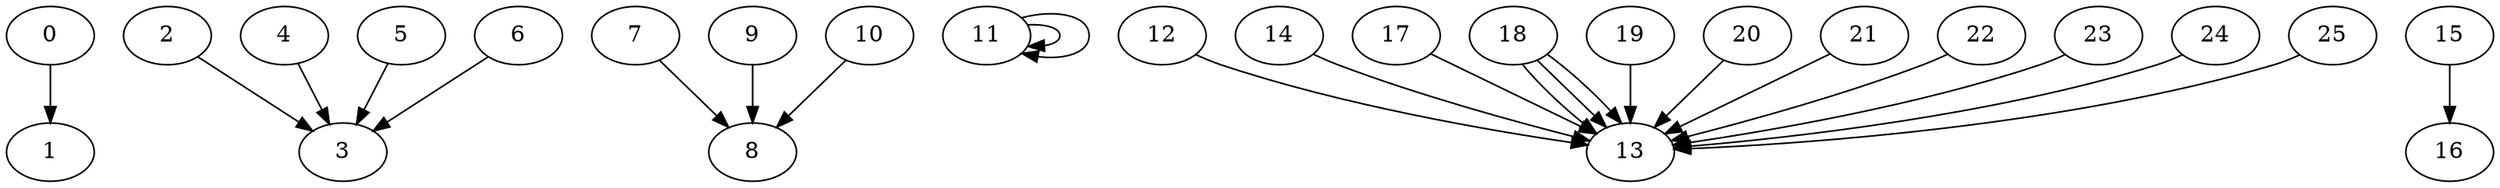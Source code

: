 /* Created by igraph 0.9.1 */
digraph {
  0 [
    name=BlackIrishI
    followers=16783
    friends=16845
    color=0
    louvain_com=3
    infomap_com=0
  ];
  1 [
    name=C_W_UK
    followers=2022
    friends=2022
    color=0
    louvain_com=3
    infomap_com=0
  ];
  2 [
    name=mike3314935844
    followers=32
    friends=218
    color=0
    louvain_com=1
    infomap_com=1
  ];
  3 [
    name=SecretShopper10
    followers=18
    friends=18
    color=0
    louvain_com=1
    infomap_com=1
  ];
  4 [
    name=JohnParkens
    followers=61
    friends=255
    color=0
    louvain_com=1
    infomap_com=1
  ];
  5 [
    name=dieseleng5967
    followers=2553
    friends=3750
    color=0
    louvain_com=1
    infomap_com=1
  ];
  6 [
    name=bellausa17
    followers=8538
    friends=7364
    color=0
    louvain_com=1
    infomap_com=1
  ];
  7 [
    name=RonniLaurie
    followers=23841
    friends=26227
    color=0
    louvain_com=2
    infomap_com=2
  ];
  8 [
    name=MayaCohn
    followers=1335
    friends=1335
    color=0
    louvain_com=2
    infomap_com=2
  ];
  9 [
    name=LauraEWJenkins
    followers=1182
    friends=2873
    color=0
    louvain_com=2
    infomap_com=2
  ];
  10 [
    name=ReportsDaNews
    followers=35593
    friends=28767
    color=0
    louvain_com=2
    infomap_com=2
  ];
  11 [
    name=k_helca
    followers=1960
    friends=1960
    color=0
    louvain_com=5
    infomap_com=3
  ];
  12 [
    name=BlownawayToo
    followers=2062
    friends=3910
    color=0
    louvain_com=0
    infomap_com=4
  ];
  13 [
    name=SCVIndy
    followers=3647
    friends=3647
    color=0
    louvain_com=0
    infomap_com=4
  ];
  14 [
    name=surfcityphoto
    followers=1975
    friends=4996
    color=0
    louvain_com=0
    infomap_com=4
  ];
  15 [
    name=DreamweaverSjw
    followers=46
    friends=102
    color=0
    louvain_com=4
    infomap_com=5
  ];
  16 [
    name=Scarface___1983
    followers=368
    friends=368
    color=0
    louvain_com=4
    infomap_com=5
  ];
  17 [
    name=fuzhi_lin
    followers=24912
    friends=25264
    color=0
    louvain_com=0
    infomap_com=4
  ];
  18 [
    name=ThisWooly
    followers=12230
    friends=10635
    color=0
    louvain_com=0
    infomap_com=4
  ];
  19 [
    name=Despise45
    followers=7582
    friends=6861
    color=0
    louvain_com=0
    infomap_com=4
  ];
  20 [
    name=Rita08538521
    followers=541
    friends=362
    color=0
    louvain_com=0
    infomap_com=4
  ];
  21 [
    name=DeniseB75099278
    followers=1092
    friends=2739
    color=0
    louvain_com=0
    infomap_com=4
  ];
  22 [
    name=GGevirtz
    followers=18238
    friends=15975
    color=0
    louvain_com=0
    infomap_com=4
  ];
  23 [
    name=JimBobReturns
    followers=1641
    friends=3146
    color=0
    louvain_com=0
    infomap_com=4
  ];
  24 [
    name=lbarbara48_2
    followers=4390
    friends=4885
    color=0
    louvain_com=0
    infomap_com=4
  ];
  25 [
    name=Faster_Bunny
    followers=28851
    friends=28447
    color=0
    louvain_com=0
    infomap_com=4
  ];

  0 -> 1 [
    source=BlackIrishI
    target=C_W_UK
    tweet=1382681300096536580
    time="2021-04-15T13:04:45+00:00"
  ];
  2 -> 3 [
    source=mike3314935844
    target=SecretShopper10
    tweet=1381809345747296256
    time="2021-04-13T03:19:55+00:00"
  ];
  4 -> 3 [
    source=JohnParkens
    target=SecretShopper10
    tweet=1381791823027392524
    time="2021-04-13T02:10:17+00:00"
  ];
  5 -> 3 [
    source=dieseleng5967
    target=SecretShopper10
    tweet=1381772901834240001
    time="2021-04-13T00:55:06+00:00"
  ];
  6 -> 3 [
    source=bellausa17
    target=SecretShopper10
    tweet=1381771656167895042
    time="2021-04-13T00:50:09+00:00"
  ];
  7 -> 8 [
    source=RonniLaurie
    target=MayaCohn
    tweet=1381406635243892738
    time="2021-04-12T00:39:41+00:00"
  ];
  9 -> 8 [
    source=LauraEWJenkins
    target=MayaCohn
    tweet=1381364025641074694
    time="2021-04-11T21:50:22+00:00"
  ];
  10 -> 8 [
    source=ReportsDaNews
    target=MayaCohn
    tweet=1381363904752799747
    time="2021-04-11T21:49:54+00:00"
  ];
  11 -> 11 [
    source=k_helca
    target=k_helca
    tweet=1381268418268164096
    time="2021-04-11T15:30:28+00:00"
  ];
  11 -> 11 [
    source=k_helca
    target=k_helca
    tweet=1381268249527136256
    time="2021-04-11T15:29:48+00:00"
  ];
  12 -> 13 [
    source=BlownawayToo
    target=SCVIndy
    tweet=1381072908001366016
    time="2021-04-11T02:33:35+00:00"
  ];
  14 -> 13 [
    source=surfcityphoto
    target=SCVIndy
    tweet=1381071955751755779
    time="2021-04-11T02:29:47+00:00"
  ];
  15 -> 16 [
    source=DreamweaverSjw
    target=Scarface___1983
    tweet=1380145655654547457
    time="2021-04-08T13:09:00+00:00"
  ];
  17 -> 13 [
    source=fuzhi_lin
    target=SCVIndy
    tweet=1379868733536079874
    time="2021-04-07T18:48:37+00:00"
  ];
  18 -> 13 [
    source=ThisWooly
    target=SCVIndy
    tweet=1379868636035309573
    time="2021-04-07T18:48:14+00:00"
  ];
  18 -> 13 [
    source=ThisWooly
    target=SCVIndy
    tweet=1379867903743365120
    time="2021-04-07T18:45:19+00:00"
  ];
  18 -> 13 [
    source=ThisWooly
    target=SCVIndy
    tweet=1379867166359617538
    time="2021-04-07T18:42:23+00:00"
  ];
  19 -> 13 [
    source=Despise45
    target=SCVIndy
    tweet=1379518985008472065
    time="2021-04-06T19:38:50+00:00"
  ];
  20 -> 13 [
    source=Rita08538521
    target=SCVIndy
    tweet=1379245969473216513
    time="2021-04-06T01:33:58+00:00"
  ];
  21 -> 13 [
    source=DeniseB75099278
    target=SCVIndy
    tweet=1379233610029481984
    time="2021-04-06T00:44:52+00:00"
  ];
  22 -> 13 [
    source=GGevirtz
    target=SCVIndy
    tweet=1379201308113133570
    time="2021-04-05T22:36:30+00:00"
  ];
  23 -> 13 [
    source=JimBobReturns
    target=SCVIndy
    tweet=1379184688825204737
    time="2021-04-05T21:30:28+00:00"
  ];
  24 -> 13 [
    source=lbarbara48_2
    target=SCVIndy
    tweet=1379183449114836992
    time="2021-04-05T21:25:32+00:00"
  ];
  25 -> 13 [
    source=Faster_Bunny
    target=SCVIndy
    tweet=1379159435310989317
    time="2021-04-05T19:50:07+00:00"
  ];
}
